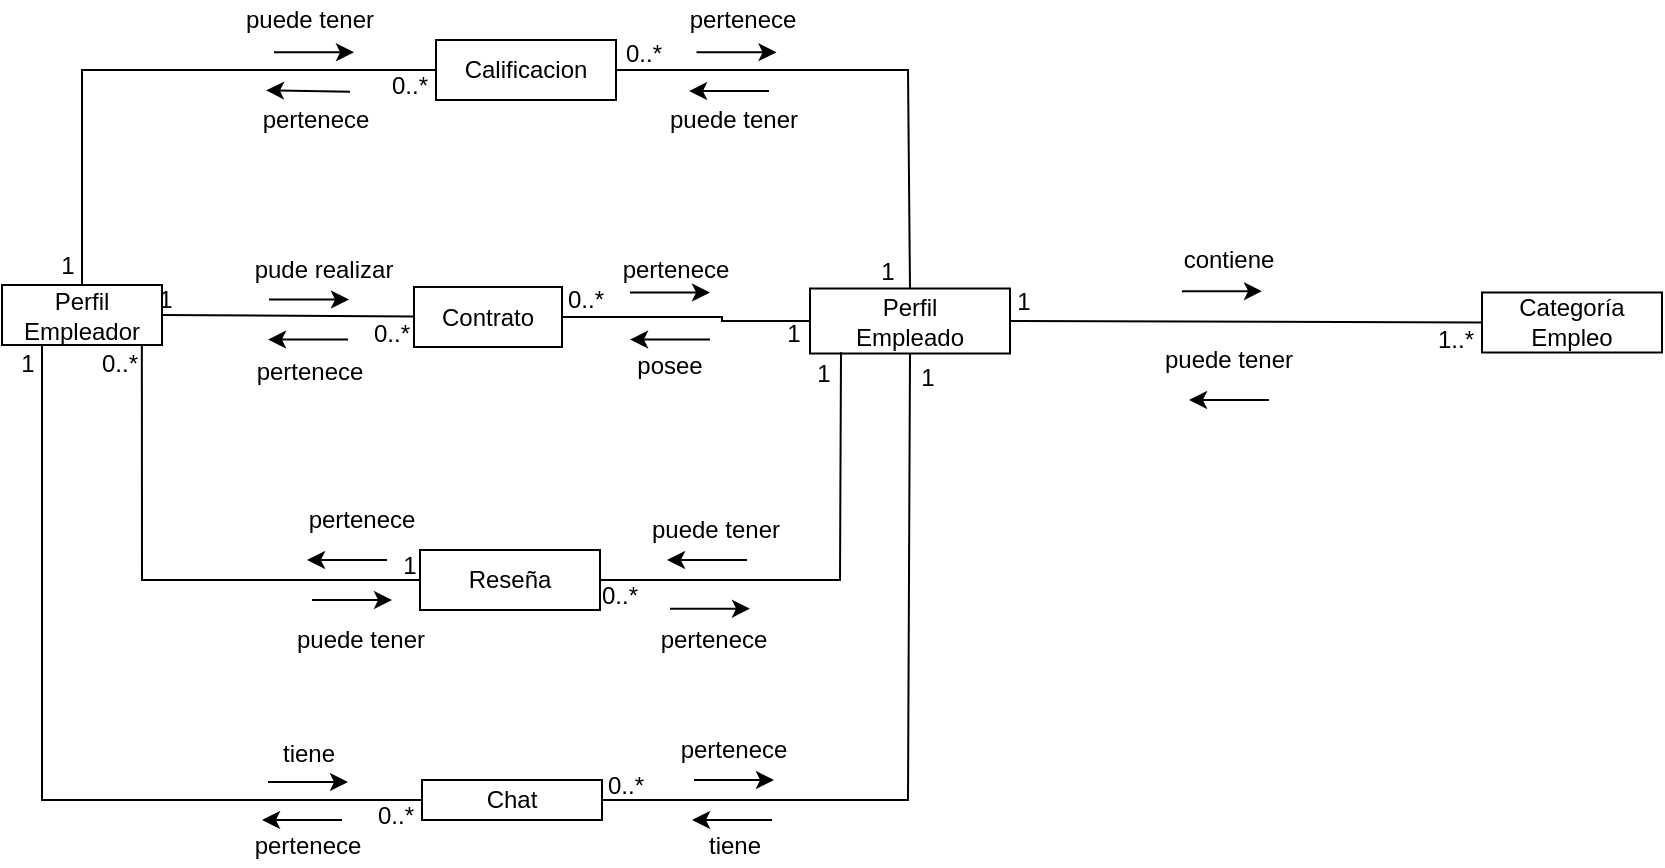 <mxfile version="20.2.7" type="device"><diagram id="of9pC4fw-MPHWpr6VbC8" name="Página-1"><mxGraphModel dx="1085" dy="553" grid="1" gridSize="10" guides="1" tooltips="1" connect="1" arrows="1" fold="1" page="1" pageScale="1" pageWidth="827" pageHeight="1169" math="0" shadow="0"><root><mxCell id="0"/><mxCell id="1" parent="0"/><mxCell id="vg7QcbYvOYsoTMYz2Rsn-1" value="Calificacion" style="rounded=0;whiteSpace=wrap;html=1;" parent="1" vertex="1"><mxGeometry x="297" y="220" width="90" height="30" as="geometry"/></mxCell><mxCell id="vg7QcbYvOYsoTMYz2Rsn-2" value="Perfil&lt;br&gt;Empleador" style="rounded=0;whiteSpace=wrap;html=1;" parent="1" vertex="1"><mxGeometry x="80" y="342.5" width="80" height="30" as="geometry"/></mxCell><mxCell id="vg7QcbYvOYsoTMYz2Rsn-3" value="Perfil&lt;br&gt;Empleado" style="rounded=0;whiteSpace=wrap;html=1;" parent="1" vertex="1"><mxGeometry x="484" y="344.25" width="100" height="32.5" as="geometry"/></mxCell><mxCell id="vg7QcbYvOYsoTMYz2Rsn-4" value="Categoría Empleo" style="rounded=0;whiteSpace=wrap;html=1;" parent="1" vertex="1"><mxGeometry x="820" y="346.25" width="90" height="30" as="geometry"/></mxCell><mxCell id="vg7QcbYvOYsoTMYz2Rsn-6" value="" style="endArrow=none;html=1;rounded=0;exitX=1;exitY=0.5;exitDx=0;exitDy=0;" parent="1" source="vg7QcbYvOYsoTMYz2Rsn-2" edge="1" target="-ia9TVICKKa9PZTKKcAM-2"><mxGeometry width="50" height="50" relative="1" as="geometry"><mxPoint x="240" y="370" as="sourcePoint"/><mxPoint x="480" y="360" as="targetPoint"/></mxGeometry></mxCell><mxCell id="vg7QcbYvOYsoTMYz2Rsn-8" value="" style="endArrow=none;html=1;rounded=0;entryX=0;entryY=0.5;entryDx=0;entryDy=0;exitX=0.5;exitY=0;exitDx=0;exitDy=0;" parent="1" source="vg7QcbYvOYsoTMYz2Rsn-2" target="vg7QcbYvOYsoTMYz2Rsn-1" edge="1"><mxGeometry width="50" height="50" relative="1" as="geometry"><mxPoint x="140" y="320" as="sourcePoint"/><mxPoint x="190" y="270" as="targetPoint"/><Array as="points"><mxPoint x="120" y="235"/></Array></mxGeometry></mxCell><mxCell id="vg7QcbYvOYsoTMYz2Rsn-9" value="" style="endArrow=classic;html=1;rounded=0;" parent="1" edge="1"><mxGeometry width="50" height="50" relative="1" as="geometry"><mxPoint x="394" y="346.25" as="sourcePoint"/><mxPoint x="434" y="346.25" as="targetPoint"/></mxGeometry></mxCell><mxCell id="vg7QcbYvOYsoTMYz2Rsn-10" value="" style="endArrow=none;html=1;rounded=0;entryX=0;entryY=0.5;entryDx=0;entryDy=0;exitX=1;exitY=0.5;exitDx=0;exitDy=0;" parent="1" source="vg7QcbYvOYsoTMYz2Rsn-3" target="vg7QcbYvOYsoTMYz2Rsn-4" edge="1"><mxGeometry width="50" height="50" relative="1" as="geometry"><mxPoint x="540" y="360" as="sourcePoint"/><mxPoint x="564" y="310" as="targetPoint"/></mxGeometry></mxCell><mxCell id="KfLtf7levQlxupuaYCD2-9" style="endArrow=none;html=1;rounded=0;entryX=0.155;entryY=0.981;entryDx=0;entryDy=0;exitX=1;exitY=0.5;exitDx=0;exitDy=0;entryPerimeter=0;" parent="1" source="KfLtf7levQlxupuaYCD2-2" target="vg7QcbYvOYsoTMYz2Rsn-3" edge="1"><mxGeometry relative="1" as="geometry"><Array as="points"><mxPoint x="499" y="490"/></Array></mxGeometry></mxCell><mxCell id="KfLtf7levQlxupuaYCD2-2" value="Reseña" style="rounded=0;whiteSpace=wrap;html=1;" parent="1" vertex="1"><mxGeometry x="289" y="475" width="90" height="30" as="geometry"/></mxCell><mxCell id="KfLtf7levQlxupuaYCD2-4" value="" style="endArrow=classic;html=1;rounded=0;" parent="1" edge="1"><mxGeometry width="50" height="50" relative="1" as="geometry"><mxPoint x="670.0" y="345.57" as="sourcePoint"/><mxPoint x="710.0" y="345.57" as="targetPoint"/></mxGeometry></mxCell><mxCell id="vg7QcbYvOYsoTMYz2Rsn-14" value="" style="endArrow=none;html=1;rounded=0;entryX=1;entryY=0.5;entryDx=0;entryDy=0;exitX=0.5;exitY=0;exitDx=0;exitDy=0;" parent="1" source="vg7QcbYvOYsoTMYz2Rsn-3" target="vg7QcbYvOYsoTMYz2Rsn-1" edge="1"><mxGeometry width="50" height="50" relative="1" as="geometry"><mxPoint x="464" y="337.5" as="sourcePoint"/><mxPoint x="554" y="232.5" as="targetPoint"/><Array as="points"><mxPoint x="533" y="235"/></Array></mxGeometry></mxCell><mxCell id="KfLtf7levQlxupuaYCD2-5" value="" style="endArrow=classic;html=1;rounded=0;" parent="1" edge="1"><mxGeometry width="50" height="50" relative="1" as="geometry"><mxPoint x="713.5" y="400" as="sourcePoint"/><mxPoint x="673.5" y="400" as="targetPoint"/></mxGeometry></mxCell><mxCell id="KfLtf7levQlxupuaYCD2-8" value="" style="endArrow=none;html=1;rounded=0;entryX=0.874;entryY=0.987;entryDx=0;entryDy=0;exitX=0;exitY=0.5;exitDx=0;exitDy=0;entryPerimeter=0;" parent="1" source="KfLtf7levQlxupuaYCD2-2" target="vg7QcbYvOYsoTMYz2Rsn-2" edge="1"><mxGeometry width="50" height="50" relative="1" as="geometry"><mxPoint x="300" y="470" as="sourcePoint"/><mxPoint x="350" y="420" as="targetPoint"/><Array as="points"><mxPoint x="150" y="490"/></Array></mxGeometry></mxCell><mxCell id="KfLtf7levQlxupuaYCD2-10" value="" style="endArrow=classic;html=1;rounded=0;" parent="1" edge="1"><mxGeometry width="50" height="50" relative="1" as="geometry"><mxPoint x="253" y="369.77" as="sourcePoint"/><mxPoint x="213" y="369.77" as="targetPoint"/></mxGeometry></mxCell><mxCell id="KfLtf7levQlxupuaYCD2-11" style="endArrow=none;html=1;rounded=0;entryX=0.5;entryY=1;entryDx=0;entryDy=0;exitX=1;exitY=0.5;exitDx=0;exitDy=0;" parent="1" source="KfLtf7levQlxupuaYCD2-12" target="vg7QcbYvOYsoTMYz2Rsn-3" edge="1"><mxGeometry relative="1" as="geometry"><mxPoint x="489.0" y="377.14" as="targetPoint"/><Array as="points"><mxPoint x="533" y="600"/></Array></mxGeometry></mxCell><mxCell id="KfLtf7levQlxupuaYCD2-12" value="Chat" style="rounded=0;whiteSpace=wrap;html=1;" parent="1" vertex="1"><mxGeometry x="290" y="590" width="90" height="20" as="geometry"/></mxCell><mxCell id="KfLtf7levQlxupuaYCD2-13" value="" style="endArrow=none;html=1;rounded=0;entryX=0.25;entryY=1;entryDx=0;entryDy=0;exitX=0;exitY=0.5;exitDx=0;exitDy=0;" parent="1" source="KfLtf7levQlxupuaYCD2-12" target="vg7QcbYvOYsoTMYz2Rsn-2" edge="1"><mxGeometry width="50" height="50" relative="1" as="geometry"><mxPoint x="305" y="605" as="sourcePoint"/><mxPoint x="215" y="460.0" as="targetPoint"/><Array as="points"><mxPoint x="100" y="600"/></Array></mxGeometry></mxCell><mxCell id="KfLtf7levQlxupuaYCD2-14" value="" style="endArrow=classic;html=1;rounded=0;" parent="1" edge="1"><mxGeometry width="50" height="50" relative="1" as="geometry"><mxPoint x="452.5" y="480" as="sourcePoint"/><mxPoint x="412.5" y="480" as="targetPoint"/></mxGeometry></mxCell><mxCell id="KfLtf7levQlxupuaYCD2-15" value="" style="endArrow=classic;html=1;rounded=0;" parent="1" edge="1"><mxGeometry width="50" height="50" relative="1" as="geometry"><mxPoint x="235" y="500" as="sourcePoint"/><mxPoint x="275" y="500" as="targetPoint"/></mxGeometry></mxCell><mxCell id="KfLtf7levQlxupuaYCD2-16" value="" style="endArrow=classic;html=1;rounded=0;" parent="1" edge="1"><mxGeometry width="50" height="50" relative="1" as="geometry"><mxPoint x="426" y="590" as="sourcePoint"/><mxPoint x="466" y="590" as="targetPoint"/></mxGeometry></mxCell><mxCell id="KfLtf7levQlxupuaYCD2-17" value="" style="endArrow=classic;html=1;rounded=0;" parent="1" edge="1"><mxGeometry width="50" height="50" relative="1" as="geometry"><mxPoint x="250" y="610" as="sourcePoint"/><mxPoint x="210" y="610" as="targetPoint"/></mxGeometry></mxCell><mxCell id="NRFu18FWYWFKZ57OWyYP-1" value="1" style="text;html=1;strokeColor=none;fillColor=none;align=center;verticalAlign=middle;whiteSpace=wrap;rounded=0;" parent="1" vertex="1"><mxGeometry x="478" y="379.75" width="26" height="15" as="geometry"/></mxCell><mxCell id="NRFu18FWYWFKZ57OWyYP-2" value="1" style="text;html=1;strokeColor=none;fillColor=none;align=center;verticalAlign=middle;whiteSpace=wrap;rounded=0;" parent="1" vertex="1"><mxGeometry x="80" y="374.5" width="26" height="15" as="geometry"/></mxCell><mxCell id="NRFu18FWYWFKZ57OWyYP-5" value="tiene" style="text;html=1;strokeColor=none;fillColor=none;align=center;verticalAlign=middle;whiteSpace=wrap;rounded=0;" parent="1" vertex="1"><mxGeometry x="420.5" y="613" width="51" height="20" as="geometry"/></mxCell><mxCell id="NRFu18FWYWFKZ57OWyYP-6" value="pertenece" style="text;html=1;strokeColor=none;fillColor=none;align=center;verticalAlign=middle;whiteSpace=wrap;rounded=0;" parent="1" vertex="1"><mxGeometry x="406" y="565" width="80" height="20" as="geometry"/></mxCell><mxCell id="NRFu18FWYWFKZ57OWyYP-8" value="0..*" style="text;html=1;strokeColor=none;fillColor=none;align=center;verticalAlign=middle;whiteSpace=wrap;rounded=0;" parent="1" vertex="1"><mxGeometry x="126" y="374.5" width="26" height="15" as="geometry"/></mxCell><mxCell id="NRFu18FWYWFKZ57OWyYP-9" value="1" style="text;html=1;strokeColor=none;fillColor=none;align=center;verticalAlign=middle;whiteSpace=wrap;rounded=0;" parent="1" vertex="1"><mxGeometry x="510" y="328" width="26" height="15" as="geometry"/></mxCell><mxCell id="NRFu18FWYWFKZ57OWyYP-10" value="1" style="text;html=1;strokeColor=none;fillColor=none;align=center;verticalAlign=middle;whiteSpace=wrap;rounded=0;" parent="1" vertex="1"><mxGeometry x="100" y="325" width="26" height="15" as="geometry"/></mxCell><mxCell id="NRFu18FWYWFKZ57OWyYP-11" value="puede tener" style="text;html=1;strokeColor=none;fillColor=none;align=center;verticalAlign=middle;whiteSpace=wrap;rounded=0;" parent="1" vertex="1"><mxGeometry x="660" y="370" width="67" height="20" as="geometry"/></mxCell><mxCell id="NRFu18FWYWFKZ57OWyYP-12" value="1" style="text;html=1;strokeColor=none;fillColor=none;align=center;verticalAlign=middle;whiteSpace=wrap;rounded=0;" parent="1" vertex="1"><mxGeometry x="578" y="343" width="26" height="15" as="geometry"/></mxCell><mxCell id="NRFu18FWYWFKZ57OWyYP-13" value="1..*" style="text;html=1;strokeColor=none;fillColor=none;align=center;verticalAlign=middle;whiteSpace=wrap;rounded=0;" parent="1" vertex="1"><mxGeometry x="794" y="362.5" width="26" height="15" as="geometry"/></mxCell><mxCell id="NRFu18FWYWFKZ57OWyYP-14" value="contiene" style="text;html=1;strokeColor=none;fillColor=none;align=center;verticalAlign=middle;whiteSpace=wrap;rounded=0;" parent="1" vertex="1"><mxGeometry x="660" y="320" width="67" height="20" as="geometry"/></mxCell><mxCell id="NRFu18FWYWFKZ57OWyYP-15" value="" style="endArrow=classic;html=1;rounded=0;" parent="1" edge="1"><mxGeometry width="50" height="50" relative="1" as="geometry"><mxPoint x="216" y="226.17" as="sourcePoint"/><mxPoint x="256" y="226.17" as="targetPoint"/></mxGeometry></mxCell><mxCell id="NRFu18FWYWFKZ57OWyYP-16" value="" style="endArrow=classic;html=1;rounded=0;" parent="1" edge="1"><mxGeometry width="50" height="50" relative="1" as="geometry"><mxPoint x="463.5" y="245.52" as="sourcePoint"/><mxPoint x="423.5" y="245.52" as="targetPoint"/></mxGeometry></mxCell><mxCell id="NRFu18FWYWFKZ57OWyYP-18" value="puede tener" style="text;html=1;strokeColor=none;fillColor=none;align=center;verticalAlign=middle;whiteSpace=wrap;rounded=0;" parent="1" vertex="1"><mxGeometry x="411" y="250" width="70" height="20" as="geometry"/></mxCell><mxCell id="NRFu18FWYWFKZ57OWyYP-19" value="puede tener" style="text;html=1;strokeColor=none;fillColor=none;align=center;verticalAlign=middle;whiteSpace=wrap;rounded=0;" parent="1" vertex="1"><mxGeometry x="194.5" y="200" width="78" height="20" as="geometry"/></mxCell><mxCell id="NRFu18FWYWFKZ57OWyYP-20" value="puede tener" style="text;html=1;strokeColor=none;fillColor=none;align=center;verticalAlign=middle;whiteSpace=wrap;rounded=0;" parent="1" vertex="1"><mxGeometry x="222" y="510" width="75" height="20" as="geometry"/></mxCell><mxCell id="NRFu18FWYWFKZ57OWyYP-24" value="0..*" style="text;html=1;strokeColor=none;fillColor=none;align=center;verticalAlign=middle;whiteSpace=wrap;rounded=0;" parent="1" vertex="1"><mxGeometry x="260" y="358.5" width="30" height="16" as="geometry"/></mxCell><mxCell id="-y2ENIuTqWuEOq2K0uDb-7" value="1" style="text;html=1;strokeColor=none;fillColor=none;align=center;verticalAlign=middle;whiteSpace=wrap;rounded=0;" parent="1" vertex="1"><mxGeometry x="530" y="381" width="26" height="15" as="geometry"/></mxCell><mxCell id="OhheRrNZ9I2wYq8CPIBb-1" value="" style="endArrow=classic;html=1;rounded=0;" parent="1" edge="1"><mxGeometry width="50" height="50" relative="1" as="geometry"><mxPoint x="465" y="610" as="sourcePoint"/><mxPoint x="425" y="610" as="targetPoint"/></mxGeometry></mxCell><mxCell id="OhheRrNZ9I2wYq8CPIBb-2" value="pertenece" style="text;html=1;strokeColor=none;fillColor=none;align=center;verticalAlign=middle;whiteSpace=wrap;rounded=0;" parent="1" vertex="1"><mxGeometry x="202" y="613" width="62" height="20" as="geometry"/></mxCell><mxCell id="OhheRrNZ9I2wYq8CPIBb-3" value="" style="endArrow=classic;html=1;rounded=0;" parent="1" edge="1"><mxGeometry width="50" height="50" relative="1" as="geometry"><mxPoint x="213" y="591" as="sourcePoint"/><mxPoint x="253" y="591" as="targetPoint"/></mxGeometry></mxCell><mxCell id="OhheRrNZ9I2wYq8CPIBb-4" value="" style="endArrow=classic;html=1;rounded=0;" parent="1" edge="1"><mxGeometry width="50" height="50" relative="1" as="geometry"><mxPoint x="414" y="504.33" as="sourcePoint"/><mxPoint x="454" y="504.33" as="targetPoint"/></mxGeometry></mxCell><mxCell id="OhheRrNZ9I2wYq8CPIBb-7" value="tiene" style="text;html=1;strokeColor=none;fillColor=none;align=center;verticalAlign=middle;whiteSpace=wrap;rounded=0;" parent="1" vertex="1"><mxGeometry x="208" y="567" width="51" height="20" as="geometry"/></mxCell><mxCell id="OhheRrNZ9I2wYq8CPIBb-8" value="0..*" style="text;html=1;strokeColor=none;fillColor=none;align=center;verticalAlign=middle;whiteSpace=wrap;rounded=0;" parent="1" vertex="1"><mxGeometry x="379" y="585" width="26" height="15" as="geometry"/></mxCell><mxCell id="OhheRrNZ9I2wYq8CPIBb-9" value="0..*" style="text;html=1;strokeColor=none;fillColor=none;align=center;verticalAlign=middle;whiteSpace=wrap;rounded=0;" parent="1" vertex="1"><mxGeometry x="264" y="600" width="26" height="15" as="geometry"/></mxCell><mxCell id="OhheRrNZ9I2wYq8CPIBb-10" value="0..*" style="text;html=1;strokeColor=none;fillColor=none;align=center;verticalAlign=middle;whiteSpace=wrap;rounded=0;" parent="1" vertex="1"><mxGeometry x="388" y="219" width="26" height="15" as="geometry"/></mxCell><mxCell id="OhheRrNZ9I2wYq8CPIBb-11" value="0..*" style="text;html=1;strokeColor=none;fillColor=none;align=center;verticalAlign=middle;whiteSpace=wrap;rounded=0;" parent="1" vertex="1"><mxGeometry x="271" y="235" width="26" height="15" as="geometry"/></mxCell><mxCell id="OhheRrNZ9I2wYq8CPIBb-12" value="" style="endArrow=classic;html=1;rounded=0;" parent="1" edge="1"><mxGeometry width="50" height="50" relative="1" as="geometry"><mxPoint x="254" y="245.83" as="sourcePoint"/><mxPoint x="212" y="245.16" as="targetPoint"/></mxGeometry></mxCell><mxCell id="OhheRrNZ9I2wYq8CPIBb-15" value="pertenece" style="text;html=1;strokeColor=none;fillColor=none;align=center;verticalAlign=middle;whiteSpace=wrap;rounded=0;" parent="1" vertex="1"><mxGeometry x="208" y="250" width="58" height="20" as="geometry"/></mxCell><mxCell id="OhheRrNZ9I2wYq8CPIBb-16" value="" style="endArrow=classic;html=1;rounded=0;" parent="1" edge="1"><mxGeometry width="50" height="50" relative="1" as="geometry"><mxPoint x="427.25" y="226.17" as="sourcePoint"/><mxPoint x="467.25" y="226.17" as="targetPoint"/></mxGeometry></mxCell><mxCell id="OhheRrNZ9I2wYq8CPIBb-17" value="pertenece" style="text;html=1;strokeColor=none;fillColor=none;align=center;verticalAlign=middle;whiteSpace=wrap;rounded=0;" parent="1" vertex="1"><mxGeometry x="420" y="200" width="61" height="20" as="geometry"/></mxCell><mxCell id="OhheRrNZ9I2wYq8CPIBb-18" value="0..*" style="text;html=1;strokeColor=none;fillColor=none;align=center;verticalAlign=middle;whiteSpace=wrap;rounded=0;" parent="1" vertex="1"><mxGeometry x="376" y="490" width="26" height="15" as="geometry"/></mxCell><mxCell id="OhheRrNZ9I2wYq8CPIBb-19" value="puede tener" style="text;html=1;strokeColor=none;fillColor=none;align=center;verticalAlign=middle;whiteSpace=wrap;rounded=0;" parent="1" vertex="1"><mxGeometry x="401.5" y="455" width="70" height="20" as="geometry"/></mxCell><mxCell id="OhheRrNZ9I2wYq8CPIBb-20" value="pertenece" style="text;html=1;strokeColor=none;fillColor=none;align=center;verticalAlign=middle;whiteSpace=wrap;rounded=0;" parent="1" vertex="1"><mxGeometry x="405" y="510" width="62" height="20" as="geometry"/></mxCell><mxCell id="OhheRrNZ9I2wYq8CPIBb-21" value="" style="endArrow=classic;html=1;rounded=0;" parent="1" edge="1"><mxGeometry width="50" height="50" relative="1" as="geometry"><mxPoint x="272.5" y="480.0" as="sourcePoint"/><mxPoint x="232.5" y="480.0" as="targetPoint"/></mxGeometry></mxCell><mxCell id="OhheRrNZ9I2wYq8CPIBb-22" value="pertenece" style="text;html=1;strokeColor=none;fillColor=none;align=center;verticalAlign=middle;whiteSpace=wrap;rounded=0;" parent="1" vertex="1"><mxGeometry x="228.5" y="450" width="62" height="20" as="geometry"/></mxCell><mxCell id="-ia9TVICKKa9PZTKKcAM-1" value="1" style="text;html=1;strokeColor=none;fillColor=none;align=center;verticalAlign=middle;whiteSpace=wrap;rounded=0;" vertex="1" parent="1"><mxGeometry x="271" y="475" width="26" height="15" as="geometry"/></mxCell><mxCell id="-ia9TVICKKa9PZTKKcAM-7" style="edgeStyle=orthogonalEdgeStyle;rounded=0;orthogonalLoop=1;jettySize=auto;html=1;endArrow=none;endFill=0;entryX=0;entryY=0.5;entryDx=0;entryDy=0;" edge="1" parent="1" source="-ia9TVICKKa9PZTKKcAM-2" target="vg7QcbYvOYsoTMYz2Rsn-3"><mxGeometry relative="1" as="geometry"><mxPoint x="480" y="358" as="targetPoint"/><Array as="points"><mxPoint x="440" y="359"/><mxPoint x="440" y="360"/></Array></mxGeometry></mxCell><mxCell id="-ia9TVICKKa9PZTKKcAM-2" value="Contrato" style="rounded=0;whiteSpace=wrap;html=1;" vertex="1" parent="1"><mxGeometry x="286" y="343.5" width="74" height="30" as="geometry"/></mxCell><mxCell id="-ia9TVICKKa9PZTKKcAM-4" value="0..*" style="text;html=1;strokeColor=none;fillColor=none;align=center;verticalAlign=middle;whiteSpace=wrap;rounded=0;" vertex="1" parent="1"><mxGeometry x="357" y="342" width="30" height="16" as="geometry"/></mxCell><mxCell id="-ia9TVICKKa9PZTKKcAM-10" value="" style="endArrow=classic;html=1;rounded=0;" edge="1" parent="1"><mxGeometry width="50" height="50" relative="1" as="geometry"><mxPoint x="434" y="369.77" as="sourcePoint"/><mxPoint x="394" y="369.77" as="targetPoint"/></mxGeometry></mxCell><mxCell id="-ia9TVICKKa9PZTKKcAM-11" value="pertenece" style="text;html=1;strokeColor=none;fillColor=none;align=center;verticalAlign=middle;whiteSpace=wrap;rounded=0;" vertex="1" parent="1"><mxGeometry x="204" y="381" width="60" height="10" as="geometry"/></mxCell><mxCell id="-ia9TVICKKa9PZTKKcAM-12" value="" style="endArrow=classic;html=1;rounded=0;" edge="1" parent="1"><mxGeometry width="50" height="50" relative="1" as="geometry"><mxPoint x="213.5" y="349.77" as="sourcePoint"/><mxPoint x="253.5" y="349.77" as="targetPoint"/></mxGeometry></mxCell><mxCell id="-ia9TVICKKa9PZTKKcAM-14" value="pude realizar" style="text;html=1;strokeColor=none;fillColor=none;align=center;verticalAlign=middle;whiteSpace=wrap;rounded=0;" vertex="1" parent="1"><mxGeometry x="204" y="327" width="74" height="15" as="geometry"/></mxCell><mxCell id="-ia9TVICKKa9PZTKKcAM-16" value="1" style="text;html=1;strokeColor=none;fillColor=none;align=center;verticalAlign=middle;whiteSpace=wrap;rounded=0;" vertex="1" parent="1"><mxGeometry x="152" y="345" width="20" height="10" as="geometry"/></mxCell><mxCell id="-ia9TVICKKa9PZTKKcAM-17" value="1" style="text;html=1;strokeColor=none;fillColor=none;align=center;verticalAlign=middle;whiteSpace=wrap;rounded=0;" vertex="1" parent="1"><mxGeometry x="466" y="361.5" width="20" height="10" as="geometry"/></mxCell><mxCell id="-ia9TVICKKa9PZTKKcAM-18" value="posee" style="text;html=1;strokeColor=none;fillColor=none;align=center;verticalAlign=middle;whiteSpace=wrap;rounded=0;" vertex="1" parent="1"><mxGeometry x="388" y="376.75" width="52" height="12.5" as="geometry"/></mxCell><mxCell id="-ia9TVICKKa9PZTKKcAM-19" value="pertenece" style="text;html=1;strokeColor=none;fillColor=none;align=center;verticalAlign=middle;whiteSpace=wrap;rounded=0;" vertex="1" parent="1"><mxGeometry x="387" y="330" width="60" height="10" as="geometry"/></mxCell></root></mxGraphModel></diagram></mxfile>